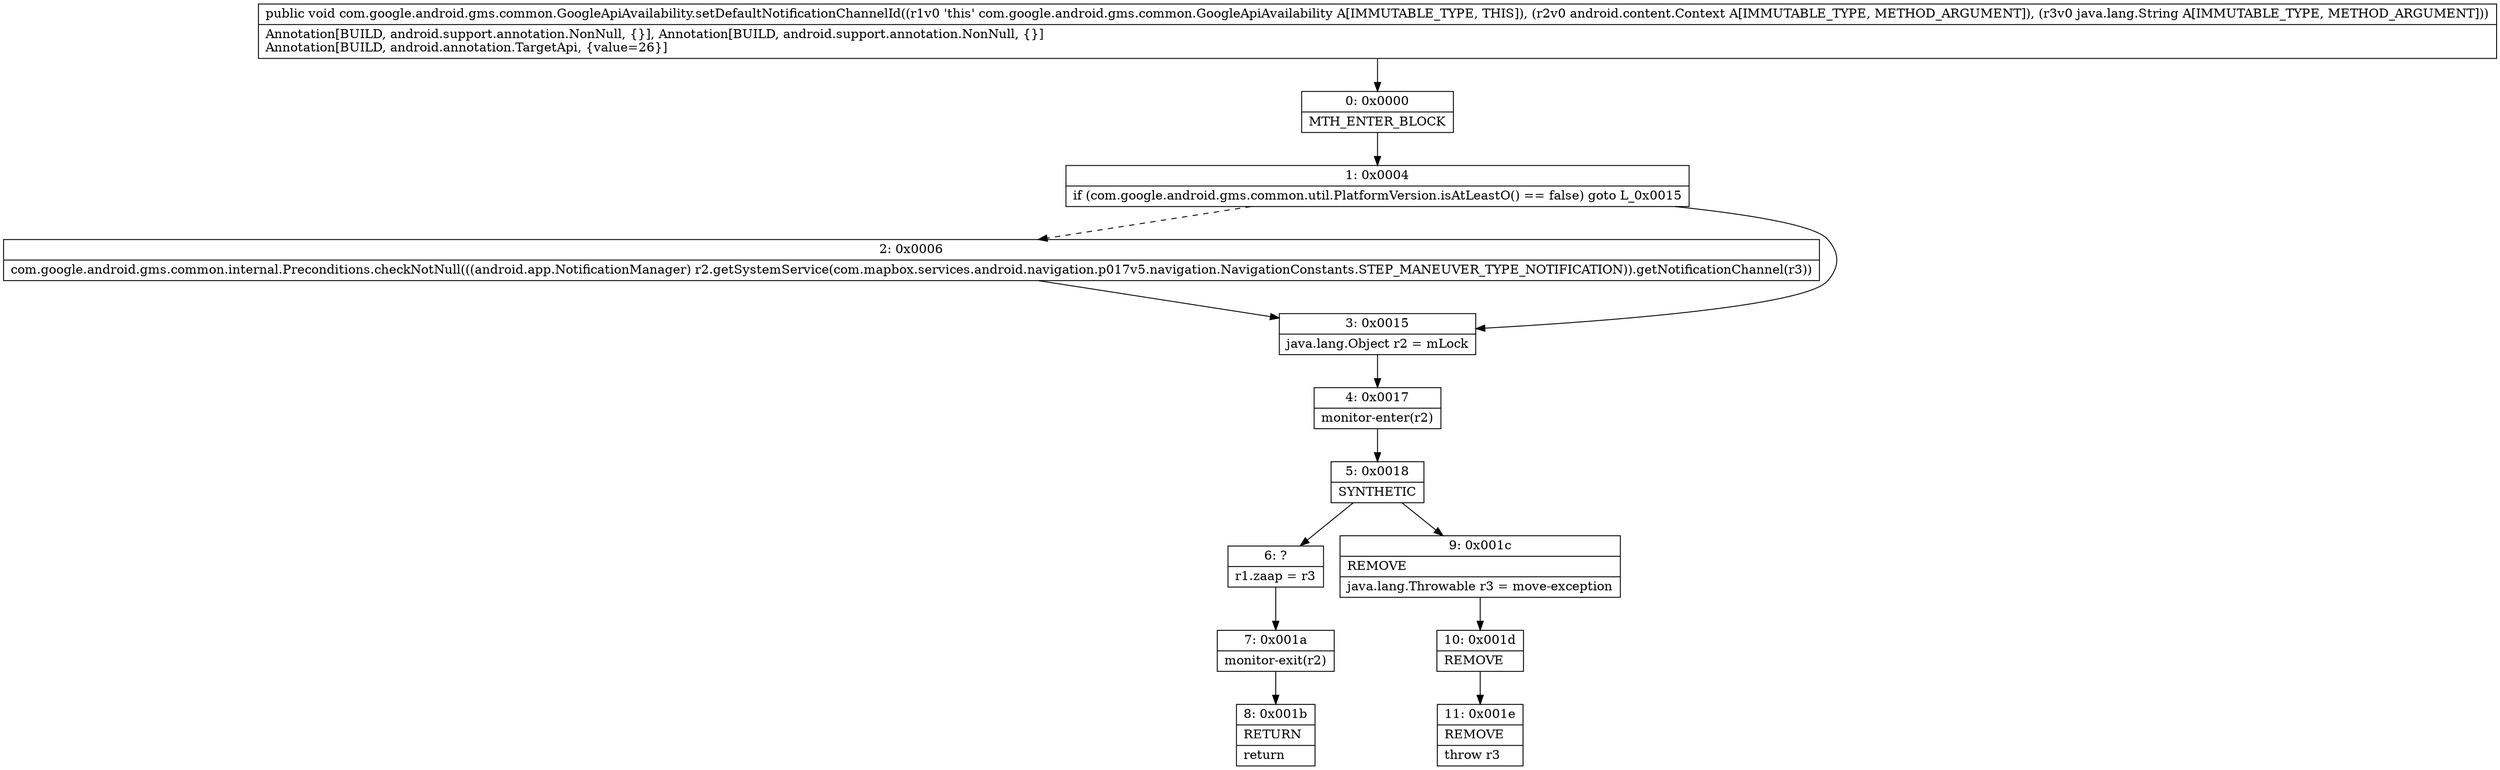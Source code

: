 digraph "CFG forcom.google.android.gms.common.GoogleApiAvailability.setDefaultNotificationChannelId(Landroid\/content\/Context;Ljava\/lang\/String;)V" {
Node_0 [shape=record,label="{0\:\ 0x0000|MTH_ENTER_BLOCK\l}"];
Node_1 [shape=record,label="{1\:\ 0x0004|if (com.google.android.gms.common.util.PlatformVersion.isAtLeastO() == false) goto L_0x0015\l}"];
Node_2 [shape=record,label="{2\:\ 0x0006|com.google.android.gms.common.internal.Preconditions.checkNotNull(((android.app.NotificationManager) r2.getSystemService(com.mapbox.services.android.navigation.p017v5.navigation.NavigationConstants.STEP_MANEUVER_TYPE_NOTIFICATION)).getNotificationChannel(r3))\l}"];
Node_3 [shape=record,label="{3\:\ 0x0015|java.lang.Object r2 = mLock\l}"];
Node_4 [shape=record,label="{4\:\ 0x0017|monitor\-enter(r2)\l}"];
Node_5 [shape=record,label="{5\:\ 0x0018|SYNTHETIC\l}"];
Node_6 [shape=record,label="{6\:\ ?|r1.zaap = r3\l}"];
Node_7 [shape=record,label="{7\:\ 0x001a|monitor\-exit(r2)\l}"];
Node_8 [shape=record,label="{8\:\ 0x001b|RETURN\l|return\l}"];
Node_9 [shape=record,label="{9\:\ 0x001c|REMOVE\l|java.lang.Throwable r3 = move\-exception\l}"];
Node_10 [shape=record,label="{10\:\ 0x001d|REMOVE\l}"];
Node_11 [shape=record,label="{11\:\ 0x001e|REMOVE\l|throw r3\l}"];
MethodNode[shape=record,label="{public void com.google.android.gms.common.GoogleApiAvailability.setDefaultNotificationChannelId((r1v0 'this' com.google.android.gms.common.GoogleApiAvailability A[IMMUTABLE_TYPE, THIS]), (r2v0 android.content.Context A[IMMUTABLE_TYPE, METHOD_ARGUMENT]), (r3v0 java.lang.String A[IMMUTABLE_TYPE, METHOD_ARGUMENT]))  | Annotation[BUILD, android.support.annotation.NonNull, \{\}], Annotation[BUILD, android.support.annotation.NonNull, \{\}]\lAnnotation[BUILD, android.annotation.TargetApi, \{value=26\}]\l}"];
MethodNode -> Node_0;
Node_0 -> Node_1;
Node_1 -> Node_2[style=dashed];
Node_1 -> Node_3;
Node_2 -> Node_3;
Node_3 -> Node_4;
Node_4 -> Node_5;
Node_5 -> Node_6;
Node_5 -> Node_9;
Node_6 -> Node_7;
Node_7 -> Node_8;
Node_9 -> Node_10;
Node_10 -> Node_11;
}

